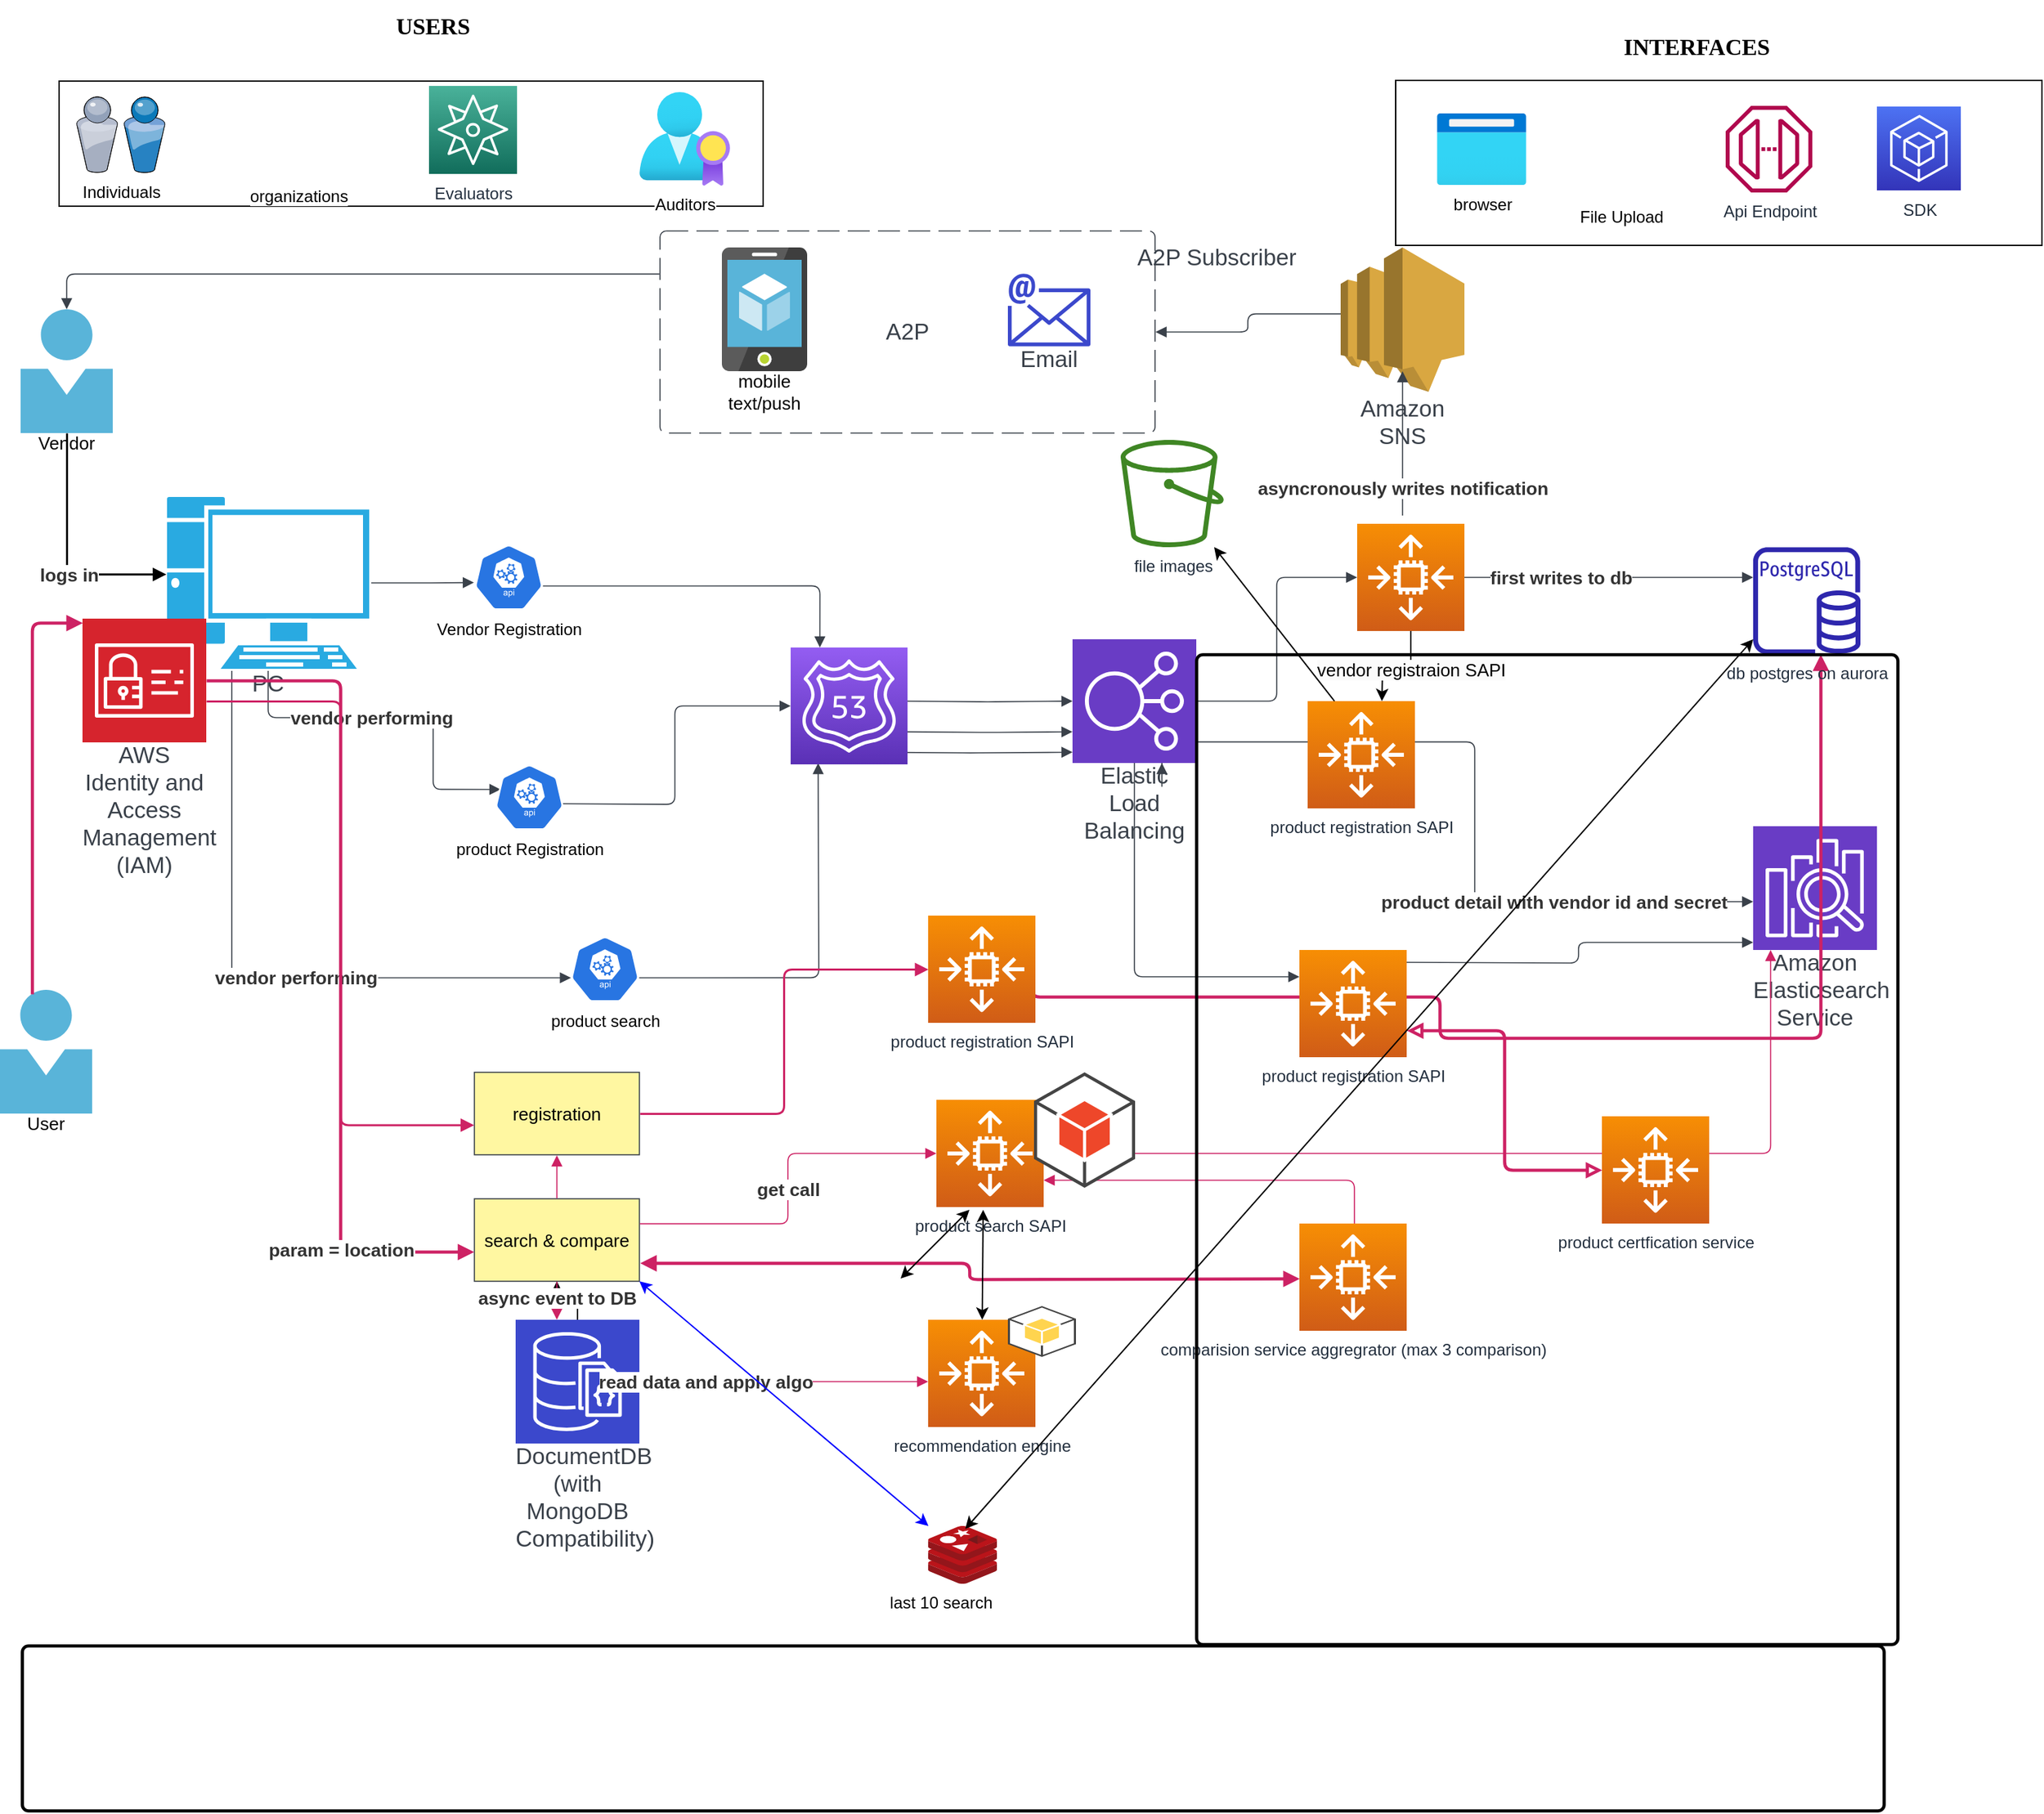 <mxfile version="21.5.2" type="github">
  <diagram name="Page-1" id="mvn6tCnARTkxNyPKDhiE">
    <mxGraphModel dx="1606" dy="1859" grid="1" gridSize="10" guides="1" tooltips="1" connect="1" arrows="1" fold="1" page="1" pageScale="1" pageWidth="850" pageHeight="1100" math="0" shadow="0">
      <root>
        <mxCell id="0" />
        <mxCell id="1" parent="0" />
        <mxCell id="f9wn1F7N15Fy2SOWcpJd-1" value="Vendor" style="overflow=block;blockSpacing=1;whiteSpace=wrap;image;aspect=fixed;html=1;points=[];align=center;verticalAlign=top;image=img/lib/mscae/Person.svg;fontSize=13;spacing=0;strokeColor=#3a414a;strokeOpacity=100;rounded=1;absoluteArcSize=1;arcSize=9;fillColor=#59b4d9;strokeWidth=0.8;lucidId=DI~-X_JjRrGM;" vertex="1" parent="1">
          <mxGeometry x="30" y="6" width="67" height="90" as="geometry" />
        </mxCell>
        <mxCell id="f9wn1F7N15Fy2SOWcpJd-2" value="PC" style="html=1;overflow=block;blockSpacing=1;whiteSpace=wrap;shape=mxgraph.networks.pc;fillColor=#29AAE1;strokeColor=#ffffff;labelPosition=center;verticalLabelPosition=bottom;align=center;verticalAlign=top;fontSize=16.7;fontColor=#3a414a;spacing=0;strokeOpacity=100;rounded=1;absoluteArcSize=1;arcSize=9;strokeWidth=0.8;lucidId=MK~-n8Vn4cTu;" vertex="1" parent="1">
          <mxGeometry x="135" y="141" width="150" height="128" as="geometry" />
        </mxCell>
        <mxCell id="f9wn1F7N15Fy2SOWcpJd-3" value="" style="html=1;jettySize=18;whiteSpace=wrap;fontSize=13;strokeOpacity=100;strokeWidth=1.5;rounded=1;arcSize=12;edgeStyle=orthogonalEdgeStyle;startArrow=none;endArrow=block;endFill=1;exitX=0.5;exitY=1;exitPerimeter=0;entryX=0.005;entryY=0.45;entryPerimeter=0;lucidId=6K~-qxqfQrkH;" edge="1" parent="1" source="f9wn1F7N15Fy2SOWcpJd-1" target="f9wn1F7N15Fy2SOWcpJd-2">
          <mxGeometry width="100" height="100" relative="1" as="geometry">
            <Array as="points" />
          </mxGeometry>
        </mxCell>
        <mxCell id="f9wn1F7N15Fy2SOWcpJd-4" value="logs in" style="text;html=1;resizable=0;labelBackgroundColor=default;align=center;verticalAlign=middle;fontStyle=1;fontColor=#333333;fontSize=13.3;" vertex="1" parent="f9wn1F7N15Fy2SOWcpJd-3">
          <mxGeometry x="0.188" relative="1" as="geometry" />
        </mxCell>
        <mxCell id="f9wn1F7N15Fy2SOWcpJd-6" value="" style="html=1;jettySize=18;whiteSpace=wrap;fontSize=13;strokeColor=#3a414a;strokeOpacity=100;strokeWidth=0.8;rounded=1;arcSize=12;edgeStyle=orthogonalEdgeStyle;startArrow=none;endArrow=block;endFill=1;exitX=1;exitY=0.5;exitPerimeter=0;entryX=-0.003;entryY=0.813;entryPerimeter=0;lucidId=tQ~-79tuGJfa;" edge="1" parent="1" source="f9wn1F7N15Fy2SOWcpJd-2">
          <mxGeometry width="100" height="100" relative="1" as="geometry">
            <Array as="points" />
            <mxPoint x="359.64" y="204.78" as="targetPoint" />
          </mxGeometry>
        </mxCell>
        <mxCell id="f9wn1F7N15Fy2SOWcpJd-8" value="Amazon Elasticsearch Service" style="html=1;overflow=block;blockSpacing=1;whiteSpace=wrap;shape=mxgraph.aws4.resourceIcon;resIcon=mxgraph.aws4.elasticsearch_service;labelPosition=center;verticalLabelPosition=bottom;align=center;verticalAlign=top;strokeColor=#ffffff;pointerEvents=1;fontSize=16.7;fontColor=#3a414a;spacing=0;strokeOpacity=100;rounded=1;absoluteArcSize=1;arcSize=9;fillColor=#693cc5;strokeWidth=0.8;lucidId=M_~-8EvzM7F_;" vertex="1" parent="1">
          <mxGeometry x="1290" y="382" width="90" height="90" as="geometry" />
        </mxCell>
        <mxCell id="f9wn1F7N15Fy2SOWcpJd-11" value="Elastic Load Balancing" style="html=1;overflow=block;blockSpacing=1;whiteSpace=wrap;shape=mxgraph.aws4.resourceIcon;resIcon=mxgraph.aws4.elastic_load_balancing;labelPosition=center;verticalLabelPosition=bottom;align=center;verticalAlign=top;strokeColor=#ffffff;pointerEvents=1;fontSize=16.7;fontColor=#3a414a;spacing=0;strokeOpacity=100;rounded=1;absoluteArcSize=1;arcSize=9;fillColor=#693cc5;strokeWidth=0.8;lucidId=Mca_53OAnX2m;" vertex="1" parent="1">
          <mxGeometry x="795" y="246" width="90" height="90" as="geometry" />
        </mxCell>
        <mxCell id="f9wn1F7N15Fy2SOWcpJd-12" value="" style="html=1;jettySize=18;whiteSpace=wrap;fontSize=13;strokeColor=#3a414a;strokeOpacity=100;strokeWidth=0.8;rounded=1;arcSize=12;edgeStyle=orthogonalEdgeStyle;startArrow=none;endArrow=block;endFill=1;exitX=0.995;exitY=0.63;exitPerimeter=0;entryX=0.25;entryY=0;entryPerimeter=0;lucidId=9ca_01ATHaB5;entryDx=0;entryDy=0;exitDx=0;exitDy=0;" edge="1" parent="1" source="f9wn1F7N15Fy2SOWcpJd-140" target="f9wn1F7N15Fy2SOWcpJd-71">
          <mxGeometry width="100" height="100" relative="1" as="geometry">
            <Array as="points" />
            <mxPoint x="480.36" y="201" as="sourcePoint" />
            <mxPoint x="589.32" y="291" as="targetPoint" />
          </mxGeometry>
        </mxCell>
        <mxCell id="f9wn1F7N15Fy2SOWcpJd-13" value="" style="html=1;jettySize=18;whiteSpace=wrap;fontSize=13;strokeColor=#3a414a;strokeOpacity=100;strokeWidth=0.8;rounded=1;arcSize=12;edgeStyle=orthogonalEdgeStyle;startArrow=none;endArrow=block;endFill=1;exitY=1;exitPerimeter=0;entryY=1;entryPerimeter=0;lucidId=fda_dZjMfEpc;" edge="1" parent="1" source="f9wn1F7N15Fy2SOWcpJd-11" target="f9wn1F7N15Fy2SOWcpJd-11">
          <mxGeometry width="100" height="100" relative="1" as="geometry">
            <Array as="points">
              <mxPoint x="860" y="356" generated="1" />
              <mxPoint x="860" y="356" generated="1" />
            </Array>
          </mxGeometry>
        </mxCell>
        <mxCell id="f9wn1F7N15Fy2SOWcpJd-14" value="" style="html=1;jettySize=18;whiteSpace=wrap;fontSize=13;strokeColor=#3a414a;strokeOpacity=100;strokeWidth=0.8;rounded=1;arcSize=12;edgeStyle=orthogonalEdgeStyle;startArrow=none;endArrow=block;endFill=1;exitX=0.951;exitY=0.5;exitPerimeter=0;entryX=0;entryY=0.5;entryPerimeter=0;lucidId=4ga_.YXV-hwR;" edge="1" parent="1" target="f9wn1F7N15Fy2SOWcpJd-11">
          <mxGeometry width="100" height="100" relative="1" as="geometry">
            <Array as="points" />
            <mxPoint x="670.59" y="291" as="sourcePoint" />
          </mxGeometry>
        </mxCell>
        <mxCell id="f9wn1F7N15Fy2SOWcpJd-16" value="" style="html=1;jettySize=18;whiteSpace=wrap;fontSize=13;strokeColor=#3a414a;strokeOpacity=100;strokeWidth=0.8;rounded=1;arcSize=12;edgeStyle=orthogonalEdgeStyle;startArrow=none;endArrow=block;endFill=1;exitX=1;exitY=0.5;exitPerimeter=0;lucidId=Mha_0IgWTY9B;entryX=0;entryY=0.5;entryDx=0;entryDy=0;entryPerimeter=0;" edge="1" parent="1" source="f9wn1F7N15Fy2SOWcpJd-11" target="f9wn1F7N15Fy2SOWcpJd-73">
          <mxGeometry width="100" height="100" relative="1" as="geometry">
            <Array as="points" />
            <mxPoint x="990" y="201" as="targetPoint" />
          </mxGeometry>
        </mxCell>
        <mxCell id="f9wn1F7N15Fy2SOWcpJd-17" value="" style="html=1;jettySize=18;whiteSpace=wrap;fontSize=13;strokeColor=#3a414a;strokeOpacity=100;strokeWidth=0.8;rounded=1;arcSize=12;edgeStyle=orthogonalEdgeStyle;startArrow=none;endArrow=block;endFill=1;exitX=1;exitY=0.5;exitPerimeter=0;entryX=0;entryY=0.5;entryPerimeter=0;lucidId=pna_scJG6Cz.;" edge="1" parent="1">
          <mxGeometry width="100" height="100" relative="1" as="geometry">
            <Array as="points" />
            <mxPoint x="1080" y="201" as="sourcePoint" />
            <mxPoint x="1290" y="201" as="targetPoint" />
          </mxGeometry>
        </mxCell>
        <mxCell id="f9wn1F7N15Fy2SOWcpJd-18" value="first writes to db" style="text;html=1;resizable=0;labelBackgroundColor=default;align=center;verticalAlign=middle;fontStyle=1;fontColor=#333333;fontSize=13.3;" vertex="1" parent="f9wn1F7N15Fy2SOWcpJd-17">
          <mxGeometry x="-0.336" relative="1" as="geometry" />
        </mxCell>
        <mxCell id="f9wn1F7N15Fy2SOWcpJd-19" value="" style="html=1;jettySize=18;whiteSpace=wrap;fontSize=13;strokeColor=#3a414a;strokeOpacity=100;strokeWidth=0.8;rounded=1;arcSize=12;edgeStyle=orthogonalEdgeStyle;startArrow=none;endArrow=block;endFill=1;exitX=0.505;exitY=-0.006;exitPerimeter=0;lucidId=Kra_t8svtV8e;entryX=0;entryY=0.5;entryDx=0;entryDy=0;entryPerimeter=0;" edge="1" parent="1" target="f9wn1F7N15Fy2SOWcpJd-71">
          <mxGeometry width="100" height="100" relative="1" as="geometry">
            <Array as="points" />
            <mxPoint x="420.6" y="365.64" as="sourcePoint" />
            <mxPoint x="589.32" y="316.83" as="targetPoint" />
          </mxGeometry>
        </mxCell>
        <mxCell id="f9wn1F7N15Fy2SOWcpJd-20" value="" style="html=1;jettySize=18;whiteSpace=wrap;fontSize=13;strokeColor=#3a414a;strokeOpacity=100;strokeWidth=0.8;rounded=1;arcSize=12;edgeStyle=orthogonalEdgeStyle;startArrow=none;endArrow=block;endFill=1;exitX=0.978;exitY=0.748;exitPerimeter=0;entryX=0;entryY=0.748;entryPerimeter=0;lucidId=Yra_KL.sEoY9;" edge="1" parent="1" target="f9wn1F7N15Fy2SOWcpJd-11">
          <mxGeometry width="100" height="100" relative="1" as="geometry">
            <Array as="points" />
            <mxPoint x="673.02" y="313.32" as="sourcePoint" />
          </mxGeometry>
        </mxCell>
        <mxCell id="f9wn1F7N15Fy2SOWcpJd-21" value="" style="html=1;jettySize=18;whiteSpace=wrap;fontSize=13;strokeColor=#3a414a;strokeOpacity=100;strokeWidth=0.8;rounded=1;arcSize=12;edgeStyle=orthogonalEdgeStyle;startArrow=none;endArrow=block;endFill=1;exitX=1;exitY=0.83;exitPerimeter=0;entryX=0;entryY=0.61;entryPerimeter=0;lucidId=8ra_spocHN0w;" edge="1" parent="1" source="f9wn1F7N15Fy2SOWcpJd-11" target="f9wn1F7N15Fy2SOWcpJd-8">
          <mxGeometry width="100" height="100" relative="1" as="geometry">
            <Array as="points" />
          </mxGeometry>
        </mxCell>
        <mxCell id="f9wn1F7N15Fy2SOWcpJd-22" value="product detail with vendor id and secret" style="text;html=1;resizable=0;labelBackgroundColor=default;align=center;verticalAlign=middle;fontStyle=1;fontColor=#333333;fontSize=13.3;" vertex="1" parent="f9wn1F7N15Fy2SOWcpJd-21">
          <mxGeometry x="0.442" relative="1" as="geometry" />
        </mxCell>
        <mxCell id="f9wn1F7N15Fy2SOWcpJd-23" value="Amazon SNS" style="html=1;overflow=block;blockSpacing=1;whiteSpace=wrap;shape=mxgraph.aws3.sns;labelPosition=center;verticalLabelPosition=bottom;align=center;verticalAlign=top;pointerEvents=1;fontSize=16.7;fontColor=#3a414a;spacing=3.8;strokeColor=#3a414a;strokeOpacity=100;rounded=1;absoluteArcSize=1;arcSize=9;fillColor=#d9a741;strokeWidth=0.8;lucidId=Dxa_eOKbAq~v;" vertex="1" parent="1">
          <mxGeometry x="990" y="-39" width="90" height="105" as="geometry" />
        </mxCell>
        <mxCell id="f9wn1F7N15Fy2SOWcpJd-24" value="" style="html=1;jettySize=18;whiteSpace=wrap;fontSize=13;strokeColor=#3a414a;strokeOpacity=100;strokeWidth=0.8;rounded=1;arcSize=12;edgeStyle=orthogonalEdgeStyle;startArrow=none;endArrow=block;endFill=1;exitX=0.5;exitY=0;exitPerimeter=0;lucidId=Sxa_vjdPD8M5;" edge="1" parent="1">
          <mxGeometry width="100" height="100" relative="1" as="geometry">
            <Array as="points" />
            <mxPoint x="1035" y="51" as="targetPoint" />
            <mxPoint x="1035" y="156" as="sourcePoint" />
          </mxGeometry>
        </mxCell>
        <mxCell id="f9wn1F7N15Fy2SOWcpJd-25" value="asyncronously writes notification " style="text;html=1;resizable=0;labelBackgroundColor=default;align=center;verticalAlign=middle;fontStyle=1;fontColor=#333333;fontSize=13.3;" vertex="1" parent="f9wn1F7N15Fy2SOWcpJd-24">
          <mxGeometry x="-0.608" relative="1" as="geometry" />
        </mxCell>
        <mxCell id="f9wn1F7N15Fy2SOWcpJd-26" value="" style="html=1;jettySize=18;whiteSpace=wrap;fontSize=13;strokeColor=#3a414a;strokeOpacity=100;strokeWidth=0.8;rounded=1;arcSize=12;edgeStyle=orthogonalEdgeStyle;startArrow=none;endArrow=block;endFill=1;exitX=0;exitY=0.46;exitPerimeter=0;entryX=1.001;entryY=0.5;entryPerimeter=0;lucidId=bAa_P5x3ayNK;" edge="1" parent="1" source="f9wn1F7N15Fy2SOWcpJd-23" target="f9wn1F7N15Fy2SOWcpJd-27">
          <mxGeometry width="100" height="100" relative="1" as="geometry">
            <Array as="points" />
          </mxGeometry>
        </mxCell>
        <mxCell id="f9wn1F7N15Fy2SOWcpJd-27" value="A2P" style="html=1;overflow=block;blockSpacing=1;whiteSpace=wrap;fontSize=16.7;fontColor=#3a414a;spacing=3.8;strokeColor=#3a414a;strokeOpacity=100;rounded=1;absoluteArcSize=1;arcSize=9;dashed=1;fixDash=1;dashPattern=16 6;strokeWidth=0.8;lucidId=CEa_uI_kpD.g;" vertex="1" parent="1">
          <mxGeometry x="495" y="-51" width="360" height="147" as="geometry" />
        </mxCell>
        <mxCell id="f9wn1F7N15Fy2SOWcpJd-28" value="mobile text/push" style="overflow=block;blockSpacing=1;whiteSpace=wrap;image;aspect=fixed;html=1;points=[];align=center;verticalAlign=top;image=img/lib/mscae/App_Service_Mobile_App.svg;fontSize=13;spacing=0;strokeColor=#3a414a;strokeOpacity=100;rounded=1;absoluteArcSize=1;arcSize=9;fillColor=#59B4D9;strokeWidth=0.8;lucidId=LFa_h1SW_Ddq;" vertex="1" parent="1">
          <mxGeometry x="540" y="-39" width="62" height="90" as="geometry" />
        </mxCell>
        <mxCell id="f9wn1F7N15Fy2SOWcpJd-29" value="Email" style="html=1;overflow=block;blockSpacing=1;whiteSpace=wrap;shape=mxgraph.aws4.email;verticalLabelPosition=bottom;align=center;verticalAlign=top;pointerEvents=1;fontSize=16.7;fontColor=#3a414a;spacing=0;strokeColor=#3a414a;strokeOpacity=100;rounded=1;absoluteArcSize=1;arcSize=9;fillColor=#3b48cc;strokeWidth=0.8;lucidId=FGa_~jV1.sAg;" vertex="1" parent="1">
          <mxGeometry x="748" y="-20" width="60" height="53" as="geometry" />
        </mxCell>
        <mxCell id="f9wn1F7N15Fy2SOWcpJd-30" value="" style="html=1;jettySize=18;whiteSpace=wrap;fontSize=13;strokeColor=#3a414a;strokeOpacity=100;strokeWidth=0.8;rounded=1;arcSize=12;edgeStyle=orthogonalEdgeStyle;startArrow=none;endArrow=block;endFill=1;exitX=-0.001;exitY=0.213;exitPerimeter=0;entryX=0.5;entryY=0;entryPerimeter=0;lucidId=QGa_ZTwvlfg~;" edge="1" parent="1" source="f9wn1F7N15Fy2SOWcpJd-27" target="f9wn1F7N15Fy2SOWcpJd-1">
          <mxGeometry width="100" height="100" relative="1" as="geometry">
            <Array as="points" />
          </mxGeometry>
        </mxCell>
        <mxCell id="f9wn1F7N15Fy2SOWcpJd-31" value="A2P Subscriber" style="html=1;overflow=block;blockSpacing=1;whiteSpace=wrap;fontSize=16.7;fontColor=#3a414a;spacing=3.8;strokeOpacity=0;fillOpacity=0;rounded=1;absoluteArcSize=1;arcSize=9;fillColor=#ffffff;strokeWidth=0.8;lucidId=4Ga_u6XOP5Oi;" vertex="1" parent="1">
          <mxGeometry x="810" y="-54" width="180" height="45" as="geometry" />
        </mxCell>
        <mxCell id="f9wn1F7N15Fy2SOWcpJd-33" value="" style="html=1;jettySize=18;whiteSpace=wrap;fontSize=13;strokeColor=#3a414a;strokeOpacity=100;strokeWidth=0.8;rounded=1;arcSize=12;edgeStyle=orthogonalEdgeStyle;startArrow=none;endArrow=block;endFill=1;exitX=0.5;exitY=1;exitPerimeter=0;entryX=0.08;entryY=0.38;entryPerimeter=0;lucidId=kKa_PH37y3oG;entryDx=0;entryDy=0;" edge="1" parent="1" source="f9wn1F7N15Fy2SOWcpJd-2" target="f9wn1F7N15Fy2SOWcpJd-141">
          <mxGeometry width="100" height="100" relative="1" as="geometry">
            <Array as="points">
              <mxPoint x="210" y="303" />
              <mxPoint x="330" y="303" />
              <mxPoint x="330" y="355" />
            </Array>
            <mxPoint x="359.64" y="392.1" as="targetPoint" />
          </mxGeometry>
        </mxCell>
        <mxCell id="f9wn1F7N15Fy2SOWcpJd-34" value="vendor performing" style="text;html=1;resizable=0;labelBackgroundColor=default;align=center;verticalAlign=middle;fontStyle=1;fontColor=#333333;fontSize=13.3;" vertex="1" parent="f9wn1F7N15Fy2SOWcpJd-33">
          <mxGeometry x="-0.15" relative="1" as="geometry">
            <mxPoint as="offset" />
          </mxGeometry>
        </mxCell>
        <mxCell id="f9wn1F7N15Fy2SOWcpJd-35" value="AWS Identity and Access Management (IAM)" style="html=1;overflow=block;blockSpacing=1;whiteSpace=wrap;shape=mxgraph.aws4.resourceIcon;resIcon=mxgraph.aws4.identity_and_access_management;labelPosition=center;verticalLabelPosition=bottom;align=center;verticalAlign=top;strokeColor=#ffffff;pointerEvents=1;fontSize=16.7;fontColor=#3a414a;spacing=0;strokeOpacity=100;rounded=1;absoluteArcSize=1;arcSize=9;fillColor=#d6242d;strokeWidth=0.8;lucidId=gLa_3A7sYLpi;" vertex="1" parent="1">
          <mxGeometry x="75" y="231" width="90" height="90" as="geometry" />
        </mxCell>
        <mxCell id="f9wn1F7N15Fy2SOWcpJd-37" value="" style="html=1;jettySize=18;whiteSpace=wrap;fontSize=13;strokeColor=#3a414a;strokeOpacity=100;strokeWidth=0.8;rounded=1;arcSize=12;edgeStyle=orthogonalEdgeStyle;startArrow=none;endArrow=block;endFill=1;exitX=0.324;exitY=1;exitPerimeter=0;entryX=0.005;entryY=0.63;entryPerimeter=0;lucidId=ZLa_MNG0NjS_;entryDx=0;entryDy=0;" edge="1" parent="1" source="f9wn1F7N15Fy2SOWcpJd-2" target="f9wn1F7N15Fy2SOWcpJd-142">
          <mxGeometry width="100" height="100" relative="1" as="geometry">
            <Array as="points" />
            <mxPoint x="359.64" y="509.38" as="targetPoint" />
          </mxGeometry>
        </mxCell>
        <mxCell id="f9wn1F7N15Fy2SOWcpJd-38" value="vendor performing" style="text;html=1;resizable=0;labelBackgroundColor=default;align=center;verticalAlign=middle;fontStyle=1;fontColor=#333333;fontSize=13.3;" vertex="1" parent="f9wn1F7N15Fy2SOWcpJd-37">
          <mxGeometry x="0.147" relative="1" as="geometry">
            <mxPoint as="offset" />
          </mxGeometry>
        </mxCell>
        <mxCell id="f9wn1F7N15Fy2SOWcpJd-39" value="" style="html=1;jettySize=18;whiteSpace=wrap;fontSize=13;strokeColor=#3a414a;strokeOpacity=100;strokeWidth=0.8;rounded=1;arcSize=12;edgeStyle=orthogonalEdgeStyle;startArrow=none;endArrow=block;endFill=1;exitX=0.995;exitY=0.63;exitPerimeter=0;lucidId=aOa_GIA3QxG~;exitDx=0;exitDy=0;" edge="1" parent="1" source="f9wn1F7N15Fy2SOWcpJd-142">
          <mxGeometry width="100" height="100" relative="1" as="geometry">
            <Array as="points" />
            <mxPoint x="610" y="336" as="targetPoint" />
            <mxPoint x="480.36" y="515.92" as="sourcePoint" />
          </mxGeometry>
        </mxCell>
        <mxCell id="f9wn1F7N15Fy2SOWcpJd-40" value="" style="html=1;jettySize=18;whiteSpace=wrap;fontSize=13;strokeColor=#3a414a;strokeOpacity=100;strokeWidth=0.8;rounded=1;arcSize=12;edgeStyle=orthogonalEdgeStyle;startArrow=none;endArrow=block;endFill=1;exitX=0.677;exitY=0.913;exitPerimeter=0;entryX=0;entryY=0.913;entryPerimeter=0;lucidId=tOa_B6XaRelc;" edge="1" parent="1" target="f9wn1F7N15Fy2SOWcpJd-11">
          <mxGeometry width="100" height="100" relative="1" as="geometry">
            <Array as="points" />
            <mxPoint x="645.93" y="328.17" as="sourcePoint" />
          </mxGeometry>
        </mxCell>
        <mxCell id="f9wn1F7N15Fy2SOWcpJd-42" value="" style="html=1;jettySize=18;whiteSpace=wrap;fontSize=13;strokeColor=#3a414a;strokeOpacity=100;strokeWidth=0.8;rounded=1;arcSize=12;edgeStyle=orthogonalEdgeStyle;startArrow=none;endArrow=block;endFill=1;exitX=0.5;exitY=1;exitPerimeter=0;entryX=0;entryY=0.25;entryPerimeter=0;lucidId=dPa_OBWUHrHp;entryDx=0;entryDy=0;" edge="1" parent="1" source="f9wn1F7N15Fy2SOWcpJd-11" target="f9wn1F7N15Fy2SOWcpJd-82">
          <mxGeometry width="100" height="100" relative="1" as="geometry">
            <Array as="points" />
            <mxPoint x="945" y="481" as="targetPoint" />
          </mxGeometry>
        </mxCell>
        <mxCell id="f9wn1F7N15Fy2SOWcpJd-43" value="" style="html=1;jettySize=18;whiteSpace=wrap;fontSize=13;strokeColor=#3a414a;strokeOpacity=100;strokeWidth=0.8;rounded=1;arcSize=12;edgeStyle=orthogonalEdgeStyle;startArrow=none;endArrow=block;endFill=1;exitX=1;exitY=0.5;exitPerimeter=0;entryX=0;entryY=0.939;entryPerimeter=0;lucidId=oPa_ywHwt6kW;" edge="1" parent="1" target="f9wn1F7N15Fy2SOWcpJd-8">
          <mxGeometry width="100" height="100" relative="1" as="geometry">
            <Array as="points" />
            <mxPoint x="1035" y="481" as="sourcePoint" />
          </mxGeometry>
        </mxCell>
        <mxCell id="f9wn1F7N15Fy2SOWcpJd-44" value="User" style="overflow=block;blockSpacing=1;whiteSpace=wrap;image;aspect=fixed;html=1;points=[];align=center;verticalAlign=top;image=img/lib/mscae/Person.svg;fontSize=13;spacing=0;strokeColor=#3a414a;strokeOpacity=100;rounded=1;absoluteArcSize=1;arcSize=9;fillColor=#59b4d9;strokeWidth=0.8;lucidId=IKu_mU-H5LdL;" vertex="1" parent="1">
          <mxGeometry x="15" y="501" width="67" height="90" as="geometry" />
        </mxCell>
        <mxCell id="f9wn1F7N15Fy2SOWcpJd-45" value="" style="html=1;jettySize=18;whiteSpace=wrap;fontSize=13;strokeColor=#cd2264;strokeOpacity=100;strokeWidth=2.3;rounded=1;arcSize=12;edgeStyle=orthogonalEdgeStyle;startArrow=none;endArrow=block;endFill=1;exitX=0.348;exitY=0.033;exitPerimeter=0;entryX=0;entryY=0.033;entryPerimeter=0;lucidId=wQu_.CbG.YPC;" edge="1" parent="1" source="f9wn1F7N15Fy2SOWcpJd-44" target="f9wn1F7N15Fy2SOWcpJd-35">
          <mxGeometry width="100" height="100" relative="1" as="geometry">
            <Array as="points" />
          </mxGeometry>
        </mxCell>
        <mxCell id="f9wn1F7N15Fy2SOWcpJd-46" value="search &amp; compare" style="html=1;overflow=block;blockSpacing=1;whiteSpace=wrap;fontSize=13;spacing=0;strokeColor=#3a414a;strokeOpacity=100;fillOpacity=100;fillColor=#fff7a1;strokeWidth=0.8;lucidId=ZSu_CumfcVHy;" vertex="1" parent="1">
          <mxGeometry x="360" y="653" width="120" height="60" as="geometry" />
        </mxCell>
        <mxCell id="f9wn1F7N15Fy2SOWcpJd-47" value="" style="html=1;jettySize=18;whiteSpace=wrap;fontSize=13;strokeColor=#cd2264;strokeOpacity=100;strokeWidth=2.3;rounded=1;arcSize=12;edgeStyle=orthogonalEdgeStyle;startArrow=none;endArrow=block;endFill=1;exitX=1;exitY=0.5;exitPerimeter=0;entryX=-0.003;entryY=0.642;entryPerimeter=0;lucidId=KYu_MMwLd1RU;" edge="1" parent="1" source="f9wn1F7N15Fy2SOWcpJd-35" target="f9wn1F7N15Fy2SOWcpJd-46">
          <mxGeometry width="100" height="100" relative="1" as="geometry">
            <Array as="points" />
          </mxGeometry>
        </mxCell>
        <mxCell id="f9wn1F7N15Fy2SOWcpJd-48" value="param = location" style="text;html=1;resizable=0;labelBackgroundColor=default;align=center;verticalAlign=middle;fontStyle=1;fontColor=#333333;fontSize=13.3;" vertex="1" parent="f9wn1F7N15Fy2SOWcpJd-47">
          <mxGeometry x="0.677" relative="1" as="geometry" />
        </mxCell>
        <mxCell id="f9wn1F7N15Fy2SOWcpJd-51" value="" style="html=1;jettySize=18;whiteSpace=wrap;fontSize=13;strokeColor=#cd2264;strokeOpacity=100;strokeWidth=0.8;rounded=1;arcSize=12;edgeStyle=orthogonalEdgeStyle;startArrow=none;endArrow=block;endFill=1;exitX=1.003;exitY=0.303;exitPerimeter=0;entryX=0;entryY=0.5;entryPerimeter=0;lucidId=k-u_DXUy.dm9;entryDx=0;entryDy=0;" edge="1" parent="1" source="f9wn1F7N15Fy2SOWcpJd-46" target="f9wn1F7N15Fy2SOWcpJd-77">
          <mxGeometry width="100" height="100" relative="1" as="geometry">
            <Array as="points" />
            <mxPoint x="690" y="621" as="targetPoint" />
          </mxGeometry>
        </mxCell>
        <mxCell id="f9wn1F7N15Fy2SOWcpJd-52" value="get call" style="text;html=1;resizable=0;labelBackgroundColor=default;align=center;verticalAlign=middle;fontStyle=1;fontColor=#333333;fontSize=13.3;" vertex="1" parent="f9wn1F7N15Fy2SOWcpJd-51">
          <mxGeometry relative="1" as="geometry" />
        </mxCell>
        <mxCell id="f9wn1F7N15Fy2SOWcpJd-53" value="" style="html=1;jettySize=18;whiteSpace=wrap;fontSize=13;strokeColor=#cd2264;strokeOpacity=100;strokeWidth=0.8;rounded=1;arcSize=12;edgeStyle=orthogonalEdgeStyle;startArrow=none;endArrow=block;endFill=1;entryX=0.141;entryY=1;entryPerimeter=0;lucidId=v-u_vSRw.4OV;" edge="1" parent="1" source="f9wn1F7N15Fy2SOWcpJd-77" target="f9wn1F7N15Fy2SOWcpJd-8">
          <mxGeometry width="100" height="100" relative="1" as="geometry">
            <Array as="points" />
            <mxPoint x="780" y="621" as="sourcePoint" />
          </mxGeometry>
        </mxCell>
        <mxCell id="f9wn1F7N15Fy2SOWcpJd-93" value="" style="edgeStyle=orthogonalEdgeStyle;rounded=0;orthogonalLoop=1;jettySize=auto;html=1;" edge="1" parent="1" source="f9wn1F7N15Fy2SOWcpJd-55" target="f9wn1F7N15Fy2SOWcpJd-46">
          <mxGeometry relative="1" as="geometry" />
        </mxCell>
        <mxCell id="f9wn1F7N15Fy2SOWcpJd-55" value="DocumentDB (with MongoDB Compatibility)" style="html=1;overflow=block;blockSpacing=1;whiteSpace=wrap;shape=mxgraph.aws4.resourceIcon;resIcon=mxgraph.aws4.documentdb_with_mongodb_compatibility;verticalLabelPosition=bottom;align=center;verticalAlign=top;strokeColor=#ffffff;pointerEvents=1;fontSize=16.7;fontColor=#3a414a;spacing=0;strokeOpacity=100;rounded=1;absoluteArcSize=1;arcSize=9;fillColor=#3b48cc;strokeWidth=0.8;lucidId=Vdv_FUB0yAIt;" vertex="1" parent="1">
          <mxGeometry x="390" y="741" width="90" height="90" as="geometry" />
        </mxCell>
        <mxCell id="f9wn1F7N15Fy2SOWcpJd-56" value="" style="html=1;jettySize=18;whiteSpace=wrap;fontSize=13;strokeColor=#cd2264;strokeOpacity=100;strokeWidth=0.8;rounded=1;arcSize=12;edgeStyle=orthogonalEdgeStyle;startArrow=none;endArrow=block;endFill=1;exitX=0.5;exitY=1.006;exitPerimeter=0;entryX=0.333;entryY=0;entryPerimeter=0;lucidId=Mqv_x2kXnqV6;" edge="1" parent="1" source="f9wn1F7N15Fy2SOWcpJd-46" target="f9wn1F7N15Fy2SOWcpJd-55">
          <mxGeometry width="100" height="100" relative="1" as="geometry">
            <Array as="points" />
          </mxGeometry>
        </mxCell>
        <mxCell id="f9wn1F7N15Fy2SOWcpJd-57" value="async event to DB" style="text;html=1;resizable=0;labelBackgroundColor=default;align=center;verticalAlign=middle;fontStyle=1;fontColor=#333333;fontSize=13.3;" vertex="1" parent="f9wn1F7N15Fy2SOWcpJd-56">
          <mxGeometry x="-0.19" relative="1" as="geometry" />
        </mxCell>
        <mxCell id="f9wn1F7N15Fy2SOWcpJd-58" value="" style="html=1;jettySize=18;whiteSpace=wrap;fontSize=13;strokeColor=#cd2264;strokeOpacity=100;strokeWidth=0.8;rounded=1;arcSize=12;edgeStyle=orthogonalEdgeStyle;startArrow=block;startFill=1;endArrow=block;endFill=1;exitX=1;exitY=0.5;exitPerimeter=0;entryX=0;entryY=0.5;entryPerimeter=0;lucidId=Xqv_Snlq5Jwr;" edge="1" parent="1" source="f9wn1F7N15Fy2SOWcpJd-55">
          <mxGeometry width="100" height="100" relative="1" as="geometry">
            <Array as="points" />
            <mxPoint x="690" y="786" as="targetPoint" />
          </mxGeometry>
        </mxCell>
        <mxCell id="f9wn1F7N15Fy2SOWcpJd-59" value="read data and apply algo" style="text;html=1;resizable=0;labelBackgroundColor=default;align=center;verticalAlign=middle;fontStyle=1;fontColor=#333333;fontSize=13.3;" vertex="1" parent="f9wn1F7N15Fy2SOWcpJd-58">
          <mxGeometry x="-0.543" relative="1" as="geometry">
            <mxPoint as="offset" />
          </mxGeometry>
        </mxCell>
        <mxCell id="f9wn1F7N15Fy2SOWcpJd-61" value="" style="html=1;jettySize=18;whiteSpace=wrap;fontSize=13;strokeColor=#cd2264;strokeOpacity=100;strokeWidth=2.3;rounded=1;arcSize=12;edgeStyle=orthogonalEdgeStyle;startArrow=block;startFill=1;endArrow=block;endFill=1;exitX=1.003;exitY=0.778;exitPerimeter=0;entryX=0;entryY=0.5;entryPerimeter=0;lucidId=HVv_LsIM2C4y;" edge="1" parent="1" source="f9wn1F7N15Fy2SOWcpJd-46">
          <mxGeometry width="100" height="100" relative="1" as="geometry">
            <Array as="points" />
            <mxPoint x="960" y="711" as="targetPoint" />
          </mxGeometry>
        </mxCell>
        <mxCell id="f9wn1F7N15Fy2SOWcpJd-62" value="" style="html=1;jettySize=18;whiteSpace=wrap;fontSize=13;strokeColor=#cd2264;strokeOpacity=100;strokeWidth=0.8;rounded=1;arcSize=12;edgeStyle=orthogonalEdgeStyle;startArrow=none;endArrow=block;endFill=1;exitX=0.513;exitY=0;exitPerimeter=0;lucidId=PVv_ZhhfFz94;entryX=1;entryY=0.75;entryDx=0;entryDy=0;entryPerimeter=0;exitDx=0;exitDy=0;" edge="1" parent="1" source="f9wn1F7N15Fy2SOWcpJd-83" target="f9wn1F7N15Fy2SOWcpJd-77">
          <mxGeometry width="100" height="100" relative="1" as="geometry">
            <Array as="points" />
            <mxPoint x="1005" y="666" as="sourcePoint" />
            <mxPoint x="780" y="638.37" as="targetPoint" />
          </mxGeometry>
        </mxCell>
        <mxCell id="f9wn1F7N15Fy2SOWcpJd-63" value="registration" style="html=1;overflow=block;blockSpacing=1;whiteSpace=wrap;fontSize=13;spacing=0;strokeColor=#3a414a;strokeOpacity=100;fillOpacity=100;fillColor=#fff7a1;strokeWidth=0.8;lucidId=UWv_TTfHlRIT;" vertex="1" parent="1">
          <mxGeometry x="360" y="561" width="120" height="60" as="geometry" />
        </mxCell>
        <mxCell id="f9wn1F7N15Fy2SOWcpJd-64" value="" style="html=1;jettySize=18;whiteSpace=wrap;fontSize=13;strokeColor=#cd2264;strokeOpacity=100;strokeWidth=0.8;rounded=1;arcSize=12;edgeStyle=orthogonalEdgeStyle;startArrow=none;endArrow=block;endFill=1;exitX=0.5;exitY=-0.006;exitPerimeter=0;entryX=0.5;entryY=1.006;entryPerimeter=0;lucidId=iXv_MSd~e67A;" edge="1" parent="1" source="f9wn1F7N15Fy2SOWcpJd-46" target="f9wn1F7N15Fy2SOWcpJd-63">
          <mxGeometry width="100" height="100" relative="1" as="geometry">
            <Array as="points" />
          </mxGeometry>
        </mxCell>
        <mxCell id="f9wn1F7N15Fy2SOWcpJd-65" value="" style="html=1;jettySize=18;whiteSpace=wrap;fontSize=13;strokeColor=#cd2264;strokeOpacity=100;strokeWidth=1.5;rounded=1;arcSize=12;edgeStyle=orthogonalEdgeStyle;startArrow=none;endArrow=block;endFill=1;exitX=1;exitY=0.667;exitPerimeter=0;entryX=-0.003;entryY=0.637;entryPerimeter=0;lucidId=AXv_Atp6tEvC;" edge="1" parent="1" source="f9wn1F7N15Fy2SOWcpJd-35" target="f9wn1F7N15Fy2SOWcpJd-63">
          <mxGeometry width="100" height="100" relative="1" as="geometry">
            <Array as="points" />
          </mxGeometry>
        </mxCell>
        <mxCell id="f9wn1F7N15Fy2SOWcpJd-67" value="" style="html=1;jettySize=18;whiteSpace=wrap;fontSize=13;strokeColor=#cd2264;strokeOpacity=100;strokeWidth=1.5;rounded=1;arcSize=12;edgeStyle=orthogonalEdgeStyle;startArrow=none;endArrow=block;endFill=1;exitX=1.003;exitY=0.5;exitPerimeter=0;lucidId=yYv_He-SfbM~;entryX=0;entryY=0.5;entryDx=0;entryDy=0;entryPerimeter=0;" edge="1" parent="1" source="f9wn1F7N15Fy2SOWcpJd-63" target="f9wn1F7N15Fy2SOWcpJd-76">
          <mxGeometry width="100" height="100" relative="1" as="geometry">
            <Array as="points" />
            <mxPoint x="680" y="486" as="targetPoint" />
          </mxGeometry>
        </mxCell>
        <mxCell id="f9wn1F7N15Fy2SOWcpJd-68" value="" style="html=1;jettySize=18;whiteSpace=wrap;fontSize=13;strokeColor=#cd2264;strokeOpacity=100;strokeWidth=2.3;rounded=1;arcSize=12;edgeStyle=orthogonalEdgeStyle;startArrow=none;endArrow=block;endFill=1;exitX=1;exitY=0.5;exitPerimeter=0;lucidId=SYv_Q1zlrVkn;" edge="1" parent="1" target="f9wn1F7N15Fy2SOWcpJd-91">
          <mxGeometry width="100" height="100" relative="1" as="geometry">
            <Array as="points">
              <mxPoint x="765" y="506" />
              <mxPoint x="1062" y="506" />
              <mxPoint x="1062" y="536" />
              <mxPoint x="1339" y="536" />
            </Array>
            <mxPoint x="765" y="486" as="sourcePoint" />
            <mxPoint x="1319.07" y="246" as="targetPoint" />
          </mxGeometry>
        </mxCell>
        <mxCell id="f9wn1F7N15Fy2SOWcpJd-70" value="" style="html=1;jettySize=18;whiteSpace=wrap;fontSize=13;strokeColor=#cd2264;strokeOpacity=100;strokeWidth=2.3;rounded=1;arcSize=12;edgeStyle=orthogonalEdgeStyle;startArrow=block;startFill=0;endArrow=block;endFill=0;exitX=1;exitY=0.75;exitPerimeter=0;entryX=0;entryY=0.5;entryPerimeter=0;lucidId=d3O_-4e7mmII;exitDx=0;exitDy=0;entryDx=0;entryDy=0;" edge="1" parent="1" source="f9wn1F7N15Fy2SOWcpJd-82" target="f9wn1F7N15Fy2SOWcpJd-84">
          <mxGeometry width="100" height="100" relative="1" as="geometry">
            <Array as="points" />
            <mxPoint x="1022.22" y="526" as="sourcePoint" />
          </mxGeometry>
        </mxCell>
        <mxCell id="f9wn1F7N15Fy2SOWcpJd-71" value="" style="sketch=0;points=[[0,0,0],[0.25,0,0],[0.5,0,0],[0.75,0,0],[1,0,0],[0,1,0],[0.25,1,0],[0.5,1,0],[0.75,1,0],[1,1,0],[0,0.25,0],[0,0.5,0],[0,0.75,0],[1,0.25,0],[1,0.5,0],[1,0.75,0]];outlineConnect=0;fontColor=#232F3E;gradientColor=#945DF2;gradientDirection=north;fillColor=#5A30B5;strokeColor=#ffffff;dashed=0;verticalLabelPosition=bottom;verticalAlign=top;align=center;html=1;fontSize=12;fontStyle=0;aspect=fixed;shape=mxgraph.aws4.resourceIcon;resIcon=mxgraph.aws4.route_53;" vertex="1" parent="1">
          <mxGeometry x="590" y="252" width="85" height="85" as="geometry" />
        </mxCell>
        <mxCell id="f9wn1F7N15Fy2SOWcpJd-74" value="" style="edgeStyle=orthogonalEdgeStyle;rounded=0;orthogonalLoop=1;jettySize=auto;html=1;" edge="1" parent="1" source="f9wn1F7N15Fy2SOWcpJd-73">
          <mxGeometry relative="1" as="geometry">
            <mxPoint x="1020" y="291" as="targetPoint" />
          </mxGeometry>
        </mxCell>
        <mxCell id="f9wn1F7N15Fy2SOWcpJd-73" value="&#xa;&lt;span style=&quot;color: rgb(0, 0, 0); font-family: Helvetica; font-size: 13px; font-style: normal; font-variant-ligatures: normal; font-variant-caps: normal; font-weight: 400; letter-spacing: normal; orphans: 2; text-align: center; text-indent: 0px; text-transform: none; widows: 2; word-spacing: 0px; -webkit-text-stroke-width: 0px; background-color: rgb(251, 251, 251); text-decoration-thickness: initial; text-decoration-style: initial; text-decoration-color: initial; float: none; display: inline !important;&quot;&gt;vendor registraion SAPI&lt;/span&gt;&#xa;&#xa;" style="sketch=0;points=[[0,0,0],[0.25,0,0],[0.5,0,0],[0.75,0,0],[1,0,0],[0,1,0],[0.25,1,0],[0.5,1,0],[0.75,1,0],[1,1,0],[0,0.25,0],[0,0.5,0],[0,0.75,0],[1,0.25,0],[1,0.5,0],[1,0.75,0]];outlineConnect=0;fontColor=#232F3E;gradientColor=#F78E04;gradientDirection=north;fillColor=#D05C17;strokeColor=#ffffff;dashed=0;verticalLabelPosition=bottom;verticalAlign=top;align=center;html=1;fontSize=12;fontStyle=0;aspect=fixed;shape=mxgraph.aws4.resourceIcon;resIcon=mxgraph.aws4.auto_scaling2;" vertex="1" parent="1">
          <mxGeometry x="1002" y="162" width="78" height="78" as="geometry" />
        </mxCell>
        <mxCell id="f9wn1F7N15Fy2SOWcpJd-75" value="product registration SAPI" style="sketch=0;points=[[0,0,0],[0.25,0,0],[0.5,0,0],[0.75,0,0],[1,0,0],[0,1,0],[0.25,1,0],[0.5,1,0],[0.75,1,0],[1,1,0],[0,0.25,0],[0,0.5,0],[0,0.75,0],[1,0.25,0],[1,0.5,0],[1,0.75,0]];outlineConnect=0;fontColor=#232F3E;gradientColor=#F78E04;gradientDirection=north;fillColor=#D05C17;strokeColor=#ffffff;dashed=0;verticalLabelPosition=bottom;verticalAlign=top;align=center;html=1;fontSize=12;fontStyle=0;aspect=fixed;shape=mxgraph.aws4.resourceIcon;resIcon=mxgraph.aws4.auto_scaling2;" vertex="1" parent="1">
          <mxGeometry x="966" y="291" width="78" height="78" as="geometry" />
        </mxCell>
        <mxCell id="f9wn1F7N15Fy2SOWcpJd-76" value="product registration SAPI" style="sketch=0;points=[[0,0,0],[0.25,0,0],[0.5,0,0],[0.75,0,0],[1,0,0],[0,1,0],[0.25,1,0],[0.5,1,0],[0.75,1,0],[1,1,0],[0,0.25,0],[0,0.5,0],[0,0.75,0],[1,0.25,0],[1,0.5,0],[1,0.75,0]];outlineConnect=0;fontColor=#232F3E;gradientColor=#F78E04;gradientDirection=north;fillColor=#D05C17;strokeColor=#ffffff;dashed=0;verticalLabelPosition=bottom;verticalAlign=top;align=center;html=1;fontSize=12;fontStyle=0;aspect=fixed;shape=mxgraph.aws4.resourceIcon;resIcon=mxgraph.aws4.auto_scaling2;" vertex="1" parent="1">
          <mxGeometry x="690" y="447" width="78" height="78" as="geometry" />
        </mxCell>
        <mxCell id="f9wn1F7N15Fy2SOWcpJd-77" value="product search SAPI" style="sketch=0;points=[[0,0,0],[0.25,0,0],[0.5,0,0],[0.75,0,0],[1,0,0],[0,1,0],[0.25,1,0],[0.5,1,0],[0.75,1,0],[1,1,0],[0,0.25,0],[0,0.5,0],[0,0.75,0],[1,0.25,0],[1,0.5,0],[1,0.75,0]];outlineConnect=0;fontColor=#232F3E;gradientColor=#F78E04;gradientDirection=north;fillColor=#D05C17;strokeColor=#ffffff;dashed=0;verticalLabelPosition=bottom;verticalAlign=top;align=center;html=1;fontSize=12;fontStyle=0;aspect=fixed;shape=mxgraph.aws4.resourceIcon;resIcon=mxgraph.aws4.auto_scaling2;" vertex="1" parent="1">
          <mxGeometry x="696" y="581" width="78" height="78" as="geometry" />
        </mxCell>
        <mxCell id="f9wn1F7N15Fy2SOWcpJd-78" value="recommendation engine" style="sketch=0;points=[[0,0,0],[0.25,0,0],[0.5,0,0],[0.75,0,0],[1,0,0],[0,1,0],[0.25,1,0],[0.5,1,0],[0.75,1,0],[1,1,0],[0,0.25,0],[0,0.5,0],[0,0.75,0],[1,0.25,0],[1,0.5,0],[1,0.75,0]];outlineConnect=0;fontColor=#232F3E;gradientColor=#F78E04;gradientDirection=north;fillColor=#D05C17;strokeColor=#ffffff;dashed=0;verticalLabelPosition=bottom;verticalAlign=top;align=center;html=1;fontSize=12;fontStyle=0;aspect=fixed;shape=mxgraph.aws4.resourceIcon;resIcon=mxgraph.aws4.auto_scaling2;" vertex="1" parent="1">
          <mxGeometry x="690" y="741" width="78" height="78" as="geometry" />
        </mxCell>
        <mxCell id="f9wn1F7N15Fy2SOWcpJd-81" value="" style="endArrow=classic;startArrow=classic;html=1;rounded=0;" edge="1" parent="1" source="f9wn1F7N15Fy2SOWcpJd-78">
          <mxGeometry width="50" height="50" relative="1" as="geometry">
            <mxPoint x="680" y="711" as="sourcePoint" />
            <mxPoint x="730" y="661" as="targetPoint" />
          </mxGeometry>
        </mxCell>
        <mxCell id="f9wn1F7N15Fy2SOWcpJd-82" value="product registration SAPI" style="sketch=0;points=[[0,0,0],[0.25,0,0],[0.5,0,0],[0.75,0,0],[1,0,0],[0,1,0],[0.25,1,0],[0.5,1,0],[0.75,1,0],[1,1,0],[0,0.25,0],[0,0.5,0],[0,0.75,0],[1,0.25,0],[1,0.5,0],[1,0.75,0]];outlineConnect=0;fontColor=#232F3E;gradientColor=#F78E04;gradientDirection=north;fillColor=#D05C17;strokeColor=#ffffff;dashed=0;verticalLabelPosition=bottom;verticalAlign=top;align=center;html=1;fontSize=12;fontStyle=0;aspect=fixed;shape=mxgraph.aws4.resourceIcon;resIcon=mxgraph.aws4.auto_scaling2;" vertex="1" parent="1">
          <mxGeometry x="960" y="472" width="78" height="78" as="geometry" />
        </mxCell>
        <mxCell id="f9wn1F7N15Fy2SOWcpJd-83" value="comparision service aggregrator (max 3 comparison)" style="sketch=0;points=[[0,0,0],[0.25,0,0],[0.5,0,0],[0.75,0,0],[1,0,0],[0,1,0],[0.25,1,0],[0.5,1,0],[0.75,1,0],[1,1,0],[0,0.25,0],[0,0.5,0],[0,0.75,0],[1,0.25,0],[1,0.5,0],[1,0.75,0]];outlineConnect=0;fontColor=#232F3E;gradientColor=#F78E04;gradientDirection=north;fillColor=#D05C17;strokeColor=#ffffff;dashed=0;verticalLabelPosition=bottom;verticalAlign=top;align=center;html=1;fontSize=12;fontStyle=0;aspect=fixed;shape=mxgraph.aws4.resourceIcon;resIcon=mxgraph.aws4.auto_scaling2;" vertex="1" parent="1">
          <mxGeometry x="960" y="671" width="78" height="78" as="geometry" />
        </mxCell>
        <mxCell id="f9wn1F7N15Fy2SOWcpJd-84" value="product certfication service" style="sketch=0;points=[[0,0,0],[0.25,0,0],[0.5,0,0],[0.75,0,0],[1,0,0],[0,1,0],[0.25,1,0],[0.5,1,0],[0.75,1,0],[1,1,0],[0,0.25,0],[0,0.5,0],[0,0.75,0],[1,0.25,0],[1,0.5,0],[1,0.75,0]];outlineConnect=0;fontColor=#232F3E;gradientColor=#F78E04;gradientDirection=north;fillColor=#D05C17;strokeColor=#ffffff;dashed=0;verticalLabelPosition=bottom;verticalAlign=top;align=center;html=1;fontSize=12;fontStyle=0;aspect=fixed;shape=mxgraph.aws4.resourceIcon;resIcon=mxgraph.aws4.auto_scaling2;" vertex="1" parent="1">
          <mxGeometry x="1180" y="593" width="78" height="78" as="geometry" />
        </mxCell>
        <mxCell id="f9wn1F7N15Fy2SOWcpJd-85" value="file images" style="sketch=0;outlineConnect=0;fontColor=#232F3E;gradientColor=none;fillColor=#3F8624;strokeColor=none;dashed=0;verticalLabelPosition=bottom;verticalAlign=top;align=center;html=1;fontSize=12;fontStyle=0;aspect=fixed;pointerEvents=1;shape=mxgraph.aws4.bucket;" vertex="1" parent="1">
          <mxGeometry x="830" y="101" width="75" height="78" as="geometry" />
        </mxCell>
        <mxCell id="f9wn1F7N15Fy2SOWcpJd-86" value="" style="endArrow=classic;html=1;rounded=0;exitX=0.25;exitY=0;exitDx=0;exitDy=0;exitPerimeter=0;" edge="1" parent="1" source="f9wn1F7N15Fy2SOWcpJd-75" target="f9wn1F7N15Fy2SOWcpJd-85">
          <mxGeometry width="50" height="50" relative="1" as="geometry">
            <mxPoint x="670" y="241" as="sourcePoint" />
            <mxPoint x="720" y="191" as="targetPoint" />
          </mxGeometry>
        </mxCell>
        <mxCell id="f9wn1F7N15Fy2SOWcpJd-87" value="last 10 search&amp;nbsp;&amp;nbsp;&lt;span style=&quot;white-space: pre;&quot;&gt;&#x9;&lt;/span&gt;" style="image;sketch=0;aspect=fixed;html=1;points=[];align=center;fontSize=12;image=img/lib/mscae/Cache_Redis_Product.svg;" vertex="1" parent="1">
          <mxGeometry x="690" y="891" width="50" height="42" as="geometry" />
        </mxCell>
        <mxCell id="f9wn1F7N15Fy2SOWcpJd-88" value="" style="endArrow=classic;startArrow=classic;html=1;rounded=0;entryX=1;entryY=1;entryDx=0;entryDy=0;strokeColor=#0000FF;" edge="1" parent="1" source="f9wn1F7N15Fy2SOWcpJd-87" target="f9wn1F7N15Fy2SOWcpJd-46">
          <mxGeometry width="50" height="50" relative="1" as="geometry">
            <mxPoint x="620" y="891" as="sourcePoint" />
            <mxPoint x="670" y="841" as="targetPoint" />
          </mxGeometry>
        </mxCell>
        <mxCell id="f9wn1F7N15Fy2SOWcpJd-89" value="" style="endArrow=classic;startArrow=classic;html=1;rounded=0;" edge="1" parent="1">
          <mxGeometry width="50" height="50" relative="1" as="geometry">
            <mxPoint x="670" y="711" as="sourcePoint" />
            <mxPoint x="720" y="661" as="targetPoint" />
          </mxGeometry>
        </mxCell>
        <mxCell id="f9wn1F7N15Fy2SOWcpJd-90" value="" style="endArrow=classic;startArrow=classic;html=1;rounded=0;entryX=0;entryY=1;entryDx=0;entryDy=0;exitX=0.54;exitY=0.051;exitDx=0;exitDy=0;exitPerimeter=0;" edge="1" parent="1" source="f9wn1F7N15Fy2SOWcpJd-87">
          <mxGeometry width="50" height="50" relative="1" as="geometry">
            <mxPoint x="730" y="881" as="sourcePoint" />
            <mxPoint x="1290" y="246" as="targetPoint" />
          </mxGeometry>
        </mxCell>
        <mxCell id="f9wn1F7N15Fy2SOWcpJd-91" value="db postgres on aurora" style="sketch=0;outlineConnect=0;fontColor=#232F3E;gradientColor=none;fillColor=#2E27AD;strokeColor=none;dashed=0;verticalLabelPosition=bottom;verticalAlign=top;align=center;html=1;fontSize=12;fontStyle=0;aspect=fixed;pointerEvents=1;shape=mxgraph.aws4.rds_postgresql_instance;" vertex="1" parent="1">
          <mxGeometry x="1290" y="179" width="78" height="78" as="geometry" />
        </mxCell>
        <mxCell id="f9wn1F7N15Fy2SOWcpJd-96" value="" style="html=1;overflow=block;blockSpacing=1;whiteSpace=wrap;fontSize=13;spacing=3.8;verticalAlign=top;strokeOpacity=100;fillOpacity=0;rounded=1;absoluteArcSize=1;arcSize=9;fillColor=#000000;strokeWidth=2.3;lucidId=3fX5ZSc.gx0A;" vertex="1" parent="1">
          <mxGeometry x="885" y="257" width="510" height="720" as="geometry" />
        </mxCell>
        <mxCell id="f9wn1F7N15Fy2SOWcpJd-98" value="" style="html=1;overflow=block;blockSpacing=1;whiteSpace=wrap;fontSize=13;spacing=3.8;strokeOpacity=100;rounded=1;absoluteArcSize=1;arcSize=9;strokeWidth=2.3;lucidId=TVY55YJ36auH;" vertex="1" parent="1">
          <mxGeometry x="31" y="978" width="1354" height="120" as="geometry" />
        </mxCell>
        <mxCell id="f9wn1F7N15Fy2SOWcpJd-99" value="" style="html=1;overflow=block;blockSpacing=1;whiteSpace=wrap;shape=image;fontSize=13;spacing=3.8;strokeColor=none;strokeOpacity=100;strokeWidth=0;image=https://images.lucid.app/images/65d7c102-e405-4005-a9c9-2b3a299c6c6e/content;imageAspect=0;lucidId=uXY5OC.i.2Bo;" vertex="1" parent="1">
          <mxGeometry x="58" y="993" width="90" height="90" as="geometry" />
        </mxCell>
        <mxCell id="f9wn1F7N15Fy2SOWcpJd-100" value="" style="html=1;overflow=block;blockSpacing=1;whiteSpace=wrap;shape=image;fontSize=13;spacing=3.8;strokeColor=none;strokeOpacity=100;strokeWidth=0;image=https://images.lucid.app/images/c9e674b4-4048-4266-b76e-89e753e0c1c2/content;imageAspect=0;lucidId=ZXY5qgQPHYHl;" vertex="1" parent="1">
          <mxGeometry x="165" y="1000" width="128" height="71" as="geometry" />
        </mxCell>
        <mxCell id="f9wn1F7N15Fy2SOWcpJd-101" value="" style="html=1;overflow=block;blockSpacing=1;whiteSpace=wrap;shape=image;fontSize=13;spacing=3.8;strokeColor=none;strokeOpacity=100;strokeWidth=0;image=https://images.lucid.app/images/a6e2d746-58f1-4ba7-982d-4675b495c5e3/content;imageAspect=0;lucidId=iYY5LrvkNa5d;" vertex="1" parent="1">
          <mxGeometry x="309" y="993" width="71" height="71" as="geometry" />
        </mxCell>
        <mxCell id="f9wn1F7N15Fy2SOWcpJd-102" value="" style="html=1;overflow=block;blockSpacing=1;whiteSpace=wrap;shape=image;fontSize=13;spacing=3.8;strokeColor=none;strokeOpacity=100;strokeWidth=0;image=https://images.lucid.app/images/186d5adc-31d8-4e0f-893b-c4330873aaf8/content;imageAspect=0;lucidId=FYY5Gr2VrBvj;" vertex="1" parent="1">
          <mxGeometry x="420" y="991" width="81" height="90" as="geometry" />
        </mxCell>
        <mxCell id="f9wn1F7N15Fy2SOWcpJd-103" value="" style="html=1;overflow=block;blockSpacing=1;whiteSpace=wrap;shape=image;fontSize=13;spacing=3.8;strokeColor=none;strokeOpacity=100;strokeWidth=0;image=https://images.lucid.app/images/4ff39a9a-9e19-4761-a16e-3e3a54c4025d/content;imageAspect=0;lucidId=lZY5SOMOlSOZ;" vertex="1" parent="1">
          <mxGeometry x="525" y="993" width="150" height="90" as="geometry" />
        </mxCell>
        <mxCell id="f9wn1F7N15Fy2SOWcpJd-104" value="" style="html=1;overflow=block;blockSpacing=1;whiteSpace=wrap;shape=image;fontSize=13;spacing=3.8;strokeColor=none;strokeOpacity=100;strokeWidth=0;image=https://images.lucid.app/images/f7306b2c-b4db-4c63-9aa5-912b87f7ed0a/content;imageAspect=0;lucidId=b0Y5on5CsA3m;" vertex="1" parent="1">
          <mxGeometry x="705" y="983" width="90" height="90" as="geometry" />
        </mxCell>
        <mxCell id="f9wn1F7N15Fy2SOWcpJd-105" value="" style="html=1;overflow=block;blockSpacing=1;whiteSpace=wrap;shape=image;fontSize=13;spacing=3.8;strokeColor=none;strokeOpacity=100;strokeWidth=0;image=https://images.lucid.app/images/55e0083b-d36c-4e09-9180-b7a4daee28f2/content;imageAspect=0;lucidId=P0Y5NvU~FeMx;" vertex="1" parent="1">
          <mxGeometry x="840" y="991" width="90" height="90" as="geometry" />
        </mxCell>
        <mxCell id="f9wn1F7N15Fy2SOWcpJd-106" value="" style="html=1;overflow=block;blockSpacing=1;whiteSpace=wrap;shape=image;fontSize=13;spacing=3.8;strokeColor=none;strokeOpacity=100;strokeWidth=0;image=https://images.lucid.app/images/db299567-0174-4523-becb-0702aafe3ba3/content;imageAspect=0;lucidId=E3Y5TGpx-MPv;" vertex="1" parent="1">
          <mxGeometry x="1140" y="990" width="166" height="91" as="geometry" />
        </mxCell>
        <mxCell id="f9wn1F7N15Fy2SOWcpJd-107" value="" style="html=1;overflow=block;blockSpacing=1;whiteSpace=wrap;shape=image;fontSize=13;spacing=3.8;strokeColor=none;strokeOpacity=100;strokeWidth=0;image=https://images.lucid.app/images/5a50e960-7ef4-47bf-ac77-8b1c32a8b765/content;imageAspect=0;lucidId=I4Y5i0AfUv.7;" vertex="1" parent="1">
          <mxGeometry x="949" y="993" width="173" height="86" as="geometry" />
        </mxCell>
        <mxCell id="f9wn1F7N15Fy2SOWcpJd-108" value="INTERFACES" style="html=1;overflow=block;blockSpacing=1;whiteSpace=wrap;fontSize=16.7;fontFamily=Orbitron;fontColor=default;fontStyle=1;spacing=0;fillColor=#ffffff;strokeWidth=1.5;strokeColor=none;lucidId=5rX5P2xpLo6f;" vertex="1" parent="1">
          <mxGeometry x="1159" y="-199" width="180" height="30" as="geometry" />
        </mxCell>
        <mxCell id="f9wn1F7N15Fy2SOWcpJd-115" value="" style="rounded=0;whiteSpace=wrap;html=1;" vertex="1" parent="1">
          <mxGeometry x="1030" y="-160.5" width="470" height="120" as="geometry" />
        </mxCell>
        <mxCell id="f9wn1F7N15Fy2SOWcpJd-116" value="browser" style="image;aspect=fixed;html=1;points=[];align=center;fontSize=12;image=img/lib/azure2/general/Browser.svg;" vertex="1" parent="1">
          <mxGeometry x="1060" y="-136.5" width="65" height="52" as="geometry" />
        </mxCell>
        <mxCell id="f9wn1F7N15Fy2SOWcpJd-117" value="File Upload" style="shape=image;html=1;verticalAlign=top;verticalLabelPosition=bottom;labelBackgroundColor=#ffffff;imageAspect=0;aspect=fixed;image=https://cdn1.iconfinder.com/data/icons/hawcons/32/698931-icon-98-folder-upload-128.png" vertex="1" parent="1">
          <mxGeometry x="1159" y="-145.5" width="70" height="70" as="geometry" />
        </mxCell>
        <mxCell id="f9wn1F7N15Fy2SOWcpJd-120" value="" style="outlineConnect=0;dashed=0;verticalLabelPosition=bottom;verticalAlign=top;align=center;html=1;shape=mxgraph.aws3.android;fillColor=#FFD44F;gradientColor=none;" vertex="1" parent="1">
          <mxGeometry x="748" y="731" width="49.5" height="37" as="geometry" />
        </mxCell>
        <mxCell id="f9wn1F7N15Fy2SOWcpJd-121" value="" style="outlineConnect=0;dashed=0;verticalLabelPosition=bottom;verticalAlign=top;align=center;html=1;shape=mxgraph.aws3.android;fillColor=#EE472A;gradientColor=none;" vertex="1" parent="1">
          <mxGeometry x="767" y="561" width="73.5" height="84" as="geometry" />
        </mxCell>
        <mxCell id="f9wn1F7N15Fy2SOWcpJd-126" value="SDK" style="sketch=0;points=[[0,0,0],[0.25,0,0],[0.5,0,0],[0.75,0,0],[1,0,0],[0,1,0],[0.25,1,0],[0.5,1,0],[0.75,1,0],[1,1,0],[0,0.25,0],[0,0.5,0],[0,0.75,0],[1,0.25,0],[1,0.5,0],[1,0.75,0]];outlineConnect=0;fontColor=#232F3E;gradientColor=#4D72F3;gradientDirection=north;fillColor=#3334B9;strokeColor=#ffffff;dashed=0;verticalLabelPosition=bottom;verticalAlign=top;align=center;html=1;fontSize=12;fontStyle=0;aspect=fixed;shape=mxgraph.aws4.resourceIcon;resIcon=mxgraph.aws4.tools_and_sdks;" vertex="1" parent="1">
          <mxGeometry x="1380" y="-141.5" width="61" height="61" as="geometry" />
        </mxCell>
        <mxCell id="f9wn1F7N15Fy2SOWcpJd-127" value="Api Endpoint" style="sketch=0;outlineConnect=0;fontColor=#232F3E;gradientColor=none;fillColor=#B0084D;strokeColor=none;dashed=0;verticalLabelPosition=bottom;verticalAlign=top;align=center;html=1;fontSize=12;fontStyle=0;aspect=fixed;pointerEvents=1;shape=mxgraph.aws4.endpoint;" vertex="1" parent="1">
          <mxGeometry x="1270" y="-142" width="63" height="63" as="geometry" />
        </mxCell>
        <mxCell id="f9wn1F7N15Fy2SOWcpJd-130" value="" style="rounded=0;whiteSpace=wrap;html=1;" vertex="1" parent="1">
          <mxGeometry x="58" y="-160" width="512" height="91" as="geometry" />
        </mxCell>
        <mxCell id="f9wn1F7N15Fy2SOWcpJd-131" value="USERS" style="html=1;overflow=block;blockSpacing=1;whiteSpace=wrap;fontSize=16.7;fontFamily=Orbitron;fontColor=default;fontStyle=1;spacing=0;fillColor=#ffffff;strokeWidth=1.5;strokeColor=none;lucidId=MDY51JDD0VZx;" vertex="1" parent="1">
          <mxGeometry x="240" y="-219" width="180" height="40" as="geometry" />
        </mxCell>
        <mxCell id="f9wn1F7N15Fy2SOWcpJd-134" value="organizations" style="shape=image;html=1;verticalAlign=top;verticalLabelPosition=bottom;labelBackgroundColor=#ffffff;imageAspect=0;aspect=fixed;image=https://cdn1.iconfinder.com/data/icons/business-and-finance-20/200/vector_65_02-128.png" vertex="1" parent="1">
          <mxGeometry x="200" y="-155" width="64.5" height="64.5" as="geometry" />
        </mxCell>
        <mxCell id="f9wn1F7N15Fy2SOWcpJd-137" value="Evaluators" style="sketch=0;points=[[0,0,0],[0.25,0,0],[0.5,0,0],[0.75,0,0],[1,0,0],[0,1,0],[0.25,1,0],[0.5,1,0],[0.75,1,0],[1,1,0],[0,0.25,0],[0,0.5,0],[0,0.75,0],[1,0.25,0],[1,0.5,0],[1,0.75,0]];outlineConnect=0;fontColor=#232F3E;gradientColor=#4AB29A;gradientDirection=north;fillColor=#116D5B;strokeColor=#ffffff;dashed=0;verticalLabelPosition=bottom;verticalAlign=top;align=center;html=1;fontSize=12;fontStyle=0;aspect=fixed;shape=mxgraph.aws4.resourceIcon;resIcon=mxgraph.aws4.migration_evaluator;" vertex="1" parent="1">
          <mxGeometry x="327" y="-156.5" width="64" height="64" as="geometry" />
        </mxCell>
        <mxCell id="f9wn1F7N15Fy2SOWcpJd-138" value="Individuals" style="verticalLabelPosition=bottom;sketch=0;aspect=fixed;html=1;verticalAlign=top;strokeColor=none;align=center;outlineConnect=0;shape=mxgraph.citrix.users;" vertex="1" parent="1">
          <mxGeometry x="70.5" y="-148.5" width="64.5" height="55" as="geometry" />
        </mxCell>
        <mxCell id="f9wn1F7N15Fy2SOWcpJd-139" value="Auditors" style="image;aspect=fixed;html=1;points=[];align=center;fontSize=12;image=img/lib/azure2/identity/AAD_Licenses.svg;" vertex="1" parent="1">
          <mxGeometry x="480" y="-152" width="66" height="68" as="geometry" />
        </mxCell>
        <mxCell id="f9wn1F7N15Fy2SOWcpJd-140" value="Vendor Registration" style="sketch=0;html=1;dashed=0;whitespace=wrap;fillColor=#2875E2;strokeColor=#ffffff;points=[[0.005,0.63,0],[0.1,0.2,0],[0.9,0.2,0],[0.5,0,0],[0.995,0.63,0],[0.72,0.99,0],[0.5,1,0],[0.28,0.99,0]];verticalLabelPosition=bottom;align=center;verticalAlign=top;shape=mxgraph.kubernetes.icon;prIcon=api" vertex="1" parent="1">
          <mxGeometry x="360" y="177" width="50" height="48" as="geometry" />
        </mxCell>
        <mxCell id="f9wn1F7N15Fy2SOWcpJd-141" value="product Registration" style="sketch=0;html=1;dashed=0;whitespace=wrap;fillColor=#2875E2;strokeColor=#ffffff;points=[[0.005,0.63,0],[0.1,0.2,0],[0.9,0.2,0],[0.5,0,0],[0.995,0.63,0],[0.72,0.99,0],[0.5,1,0],[0.28,0.99,0]];verticalLabelPosition=bottom;align=center;verticalAlign=top;shape=mxgraph.kubernetes.icon;prIcon=api" vertex="1" parent="1">
          <mxGeometry x="375" y="337" width="50" height="48" as="geometry" />
        </mxCell>
        <mxCell id="f9wn1F7N15Fy2SOWcpJd-142" value="product search" style="sketch=0;html=1;dashed=0;whitespace=wrap;fillColor=#2875E2;strokeColor=#ffffff;points=[[0.005,0.63,0],[0.1,0.2,0],[0.9,0.2,0],[0.5,0,0],[0.995,0.63,0],[0.72,0.99,0],[0.5,1,0],[0.28,0.99,0]];verticalLabelPosition=bottom;align=center;verticalAlign=top;shape=mxgraph.kubernetes.icon;prIcon=api" vertex="1" parent="1">
          <mxGeometry x="430" y="462" width="50" height="48" as="geometry" />
        </mxCell>
      </root>
    </mxGraphModel>
  </diagram>
</mxfile>
